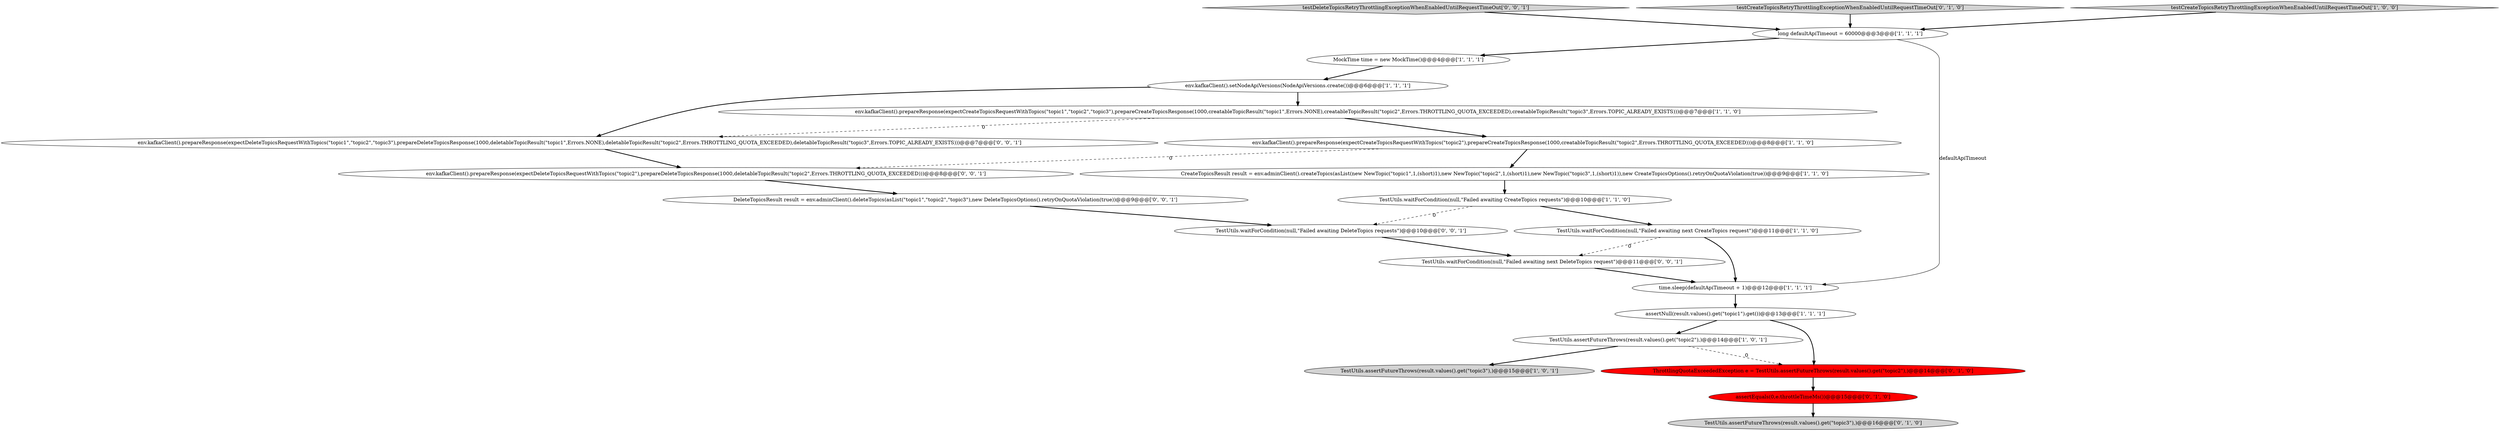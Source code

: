 digraph {
18 [style = filled, label = "testDeleteTopicsRetryThrottlingExceptionWhenEnabledUntilRequestTimeOut['0', '0', '1']", fillcolor = lightgray, shape = diamond image = "AAA0AAABBB3BBB"];
19 [style = filled, label = "env.kafkaClient().prepareResponse(expectDeleteTopicsRequestWithTopics(\"topic2\"),prepareDeleteTopicsResponse(1000,deletableTopicResult(\"topic2\",Errors.THROTTLING_QUOTA_EXCEEDED)))@@@8@@@['0', '0', '1']", fillcolor = white, shape = ellipse image = "AAA0AAABBB3BBB"];
7 [style = filled, label = "TestUtils.waitForCondition(null,\"Failed awaiting next CreateTopics request\")@@@11@@@['1', '1', '0']", fillcolor = white, shape = ellipse image = "AAA0AAABBB1BBB"];
10 [style = filled, label = "env.kafkaClient().setNodeApiVersions(NodeApiVersions.create())@@@6@@@['1', '1', '1']", fillcolor = white, shape = ellipse image = "AAA0AAABBB1BBB"];
2 [style = filled, label = "MockTime time = new MockTime()@@@4@@@['1', '1', '1']", fillcolor = white, shape = ellipse image = "AAA0AAABBB1BBB"];
16 [style = filled, label = "assertEquals(0,e.throttleTimeMs())@@@15@@@['0', '1', '0']", fillcolor = red, shape = ellipse image = "AAA1AAABBB2BBB"];
17 [style = filled, label = "TestUtils.waitForCondition(null,\"Failed awaiting next DeleteTopics request\")@@@11@@@['0', '0', '1']", fillcolor = white, shape = ellipse image = "AAA0AAABBB3BBB"];
3 [style = filled, label = "long defaultApiTimeout = 60000@@@3@@@['1', '1', '1']", fillcolor = white, shape = ellipse image = "AAA0AAABBB1BBB"];
0 [style = filled, label = "env.kafkaClient().prepareResponse(expectCreateTopicsRequestWithTopics(\"topic1\",\"topic2\",\"topic3\"),prepareCreateTopicsResponse(1000,creatableTopicResult(\"topic1\",Errors.NONE),creatableTopicResult(\"topic2\",Errors.THROTTLING_QUOTA_EXCEEDED),creatableTopicResult(\"topic3\",Errors.TOPIC_ALREADY_EXISTS)))@@@7@@@['1', '1', '0']", fillcolor = white, shape = ellipse image = "AAA0AAABBB1BBB"];
5 [style = filled, label = "assertNull(result.values().get(\"topic1\").get())@@@13@@@['1', '1', '1']", fillcolor = white, shape = ellipse image = "AAA0AAABBB1BBB"];
9 [style = filled, label = "env.kafkaClient().prepareResponse(expectCreateTopicsRequestWithTopics(\"topic2\"),prepareCreateTopicsResponse(1000,creatableTopicResult(\"topic2\",Errors.THROTTLING_QUOTA_EXCEEDED)))@@@8@@@['1', '1', '0']", fillcolor = white, shape = ellipse image = "AAA0AAABBB1BBB"];
4 [style = filled, label = "TestUtils.assertFutureThrows(result.values().get(\"topic3\"),)@@@15@@@['1', '0', '1']", fillcolor = lightgray, shape = ellipse image = "AAA0AAABBB1BBB"];
12 [style = filled, label = "TestUtils.waitForCondition(null,\"Failed awaiting CreateTopics requests\")@@@10@@@['1', '1', '0']", fillcolor = white, shape = ellipse image = "AAA0AAABBB1BBB"];
20 [style = filled, label = "TestUtils.waitForCondition(null,\"Failed awaiting DeleteTopics requests\")@@@10@@@['0', '0', '1']", fillcolor = white, shape = ellipse image = "AAA0AAABBB3BBB"];
15 [style = filled, label = "TestUtils.assertFutureThrows(result.values().get(\"topic3\"),)@@@16@@@['0', '1', '0']", fillcolor = lightgray, shape = ellipse image = "AAA0AAABBB2BBB"];
14 [style = filled, label = "testCreateTopicsRetryThrottlingExceptionWhenEnabledUntilRequestTimeOut['0', '1', '0']", fillcolor = lightgray, shape = diamond image = "AAA0AAABBB2BBB"];
6 [style = filled, label = "CreateTopicsResult result = env.adminClient().createTopics(asList(new NewTopic(\"topic1\",1,(short)1),new NewTopic(\"topic2\",1,(short)1),new NewTopic(\"topic3\",1,(short)1)),new CreateTopicsOptions().retryOnQuotaViolation(true))@@@9@@@['1', '1', '0']", fillcolor = white, shape = ellipse image = "AAA0AAABBB1BBB"];
11 [style = filled, label = "TestUtils.assertFutureThrows(result.values().get(\"topic2\"),)@@@14@@@['1', '0', '1']", fillcolor = white, shape = ellipse image = "AAA0AAABBB1BBB"];
13 [style = filled, label = "ThrottlingQuotaExceededException e = TestUtils.assertFutureThrows(result.values().get(\"topic2\"),)@@@14@@@['0', '1', '0']", fillcolor = red, shape = ellipse image = "AAA1AAABBB2BBB"];
22 [style = filled, label = "env.kafkaClient().prepareResponse(expectDeleteTopicsRequestWithTopics(\"topic1\",\"topic2\",\"topic3\"),prepareDeleteTopicsResponse(1000,deletableTopicResult(\"topic1\",Errors.NONE),deletableTopicResult(\"topic2\",Errors.THROTTLING_QUOTA_EXCEEDED),deletableTopicResult(\"topic3\",Errors.TOPIC_ALREADY_EXISTS)))@@@7@@@['0', '0', '1']", fillcolor = white, shape = ellipse image = "AAA0AAABBB3BBB"];
8 [style = filled, label = "testCreateTopicsRetryThrottlingExceptionWhenEnabledUntilRequestTimeOut['1', '0', '0']", fillcolor = lightgray, shape = diamond image = "AAA0AAABBB1BBB"];
21 [style = filled, label = "DeleteTopicsResult result = env.adminClient().deleteTopics(asList(\"topic1\",\"topic2\",\"topic3\"),new DeleteTopicsOptions().retryOnQuotaViolation(true))@@@9@@@['0', '0', '1']", fillcolor = white, shape = ellipse image = "AAA0AAABBB3BBB"];
1 [style = filled, label = "time.sleep(defaultApiTimeout + 1)@@@12@@@['1', '1', '1']", fillcolor = white, shape = ellipse image = "AAA0AAABBB1BBB"];
1->5 [style = bold, label=""];
10->22 [style = bold, label=""];
14->3 [style = bold, label=""];
16->15 [style = bold, label=""];
18->3 [style = bold, label=""];
0->9 [style = bold, label=""];
20->17 [style = bold, label=""];
7->1 [style = bold, label=""];
12->20 [style = dashed, label="0"];
17->1 [style = bold, label=""];
22->19 [style = bold, label=""];
7->17 [style = dashed, label="0"];
11->4 [style = bold, label=""];
8->3 [style = bold, label=""];
2->10 [style = bold, label=""];
0->22 [style = dashed, label="0"];
13->16 [style = bold, label=""];
12->7 [style = bold, label=""];
9->6 [style = bold, label=""];
9->19 [style = dashed, label="0"];
11->13 [style = dashed, label="0"];
21->20 [style = bold, label=""];
3->2 [style = bold, label=""];
5->13 [style = bold, label=""];
10->0 [style = bold, label=""];
5->11 [style = bold, label=""];
3->1 [style = solid, label="defaultApiTimeout"];
6->12 [style = bold, label=""];
19->21 [style = bold, label=""];
}

